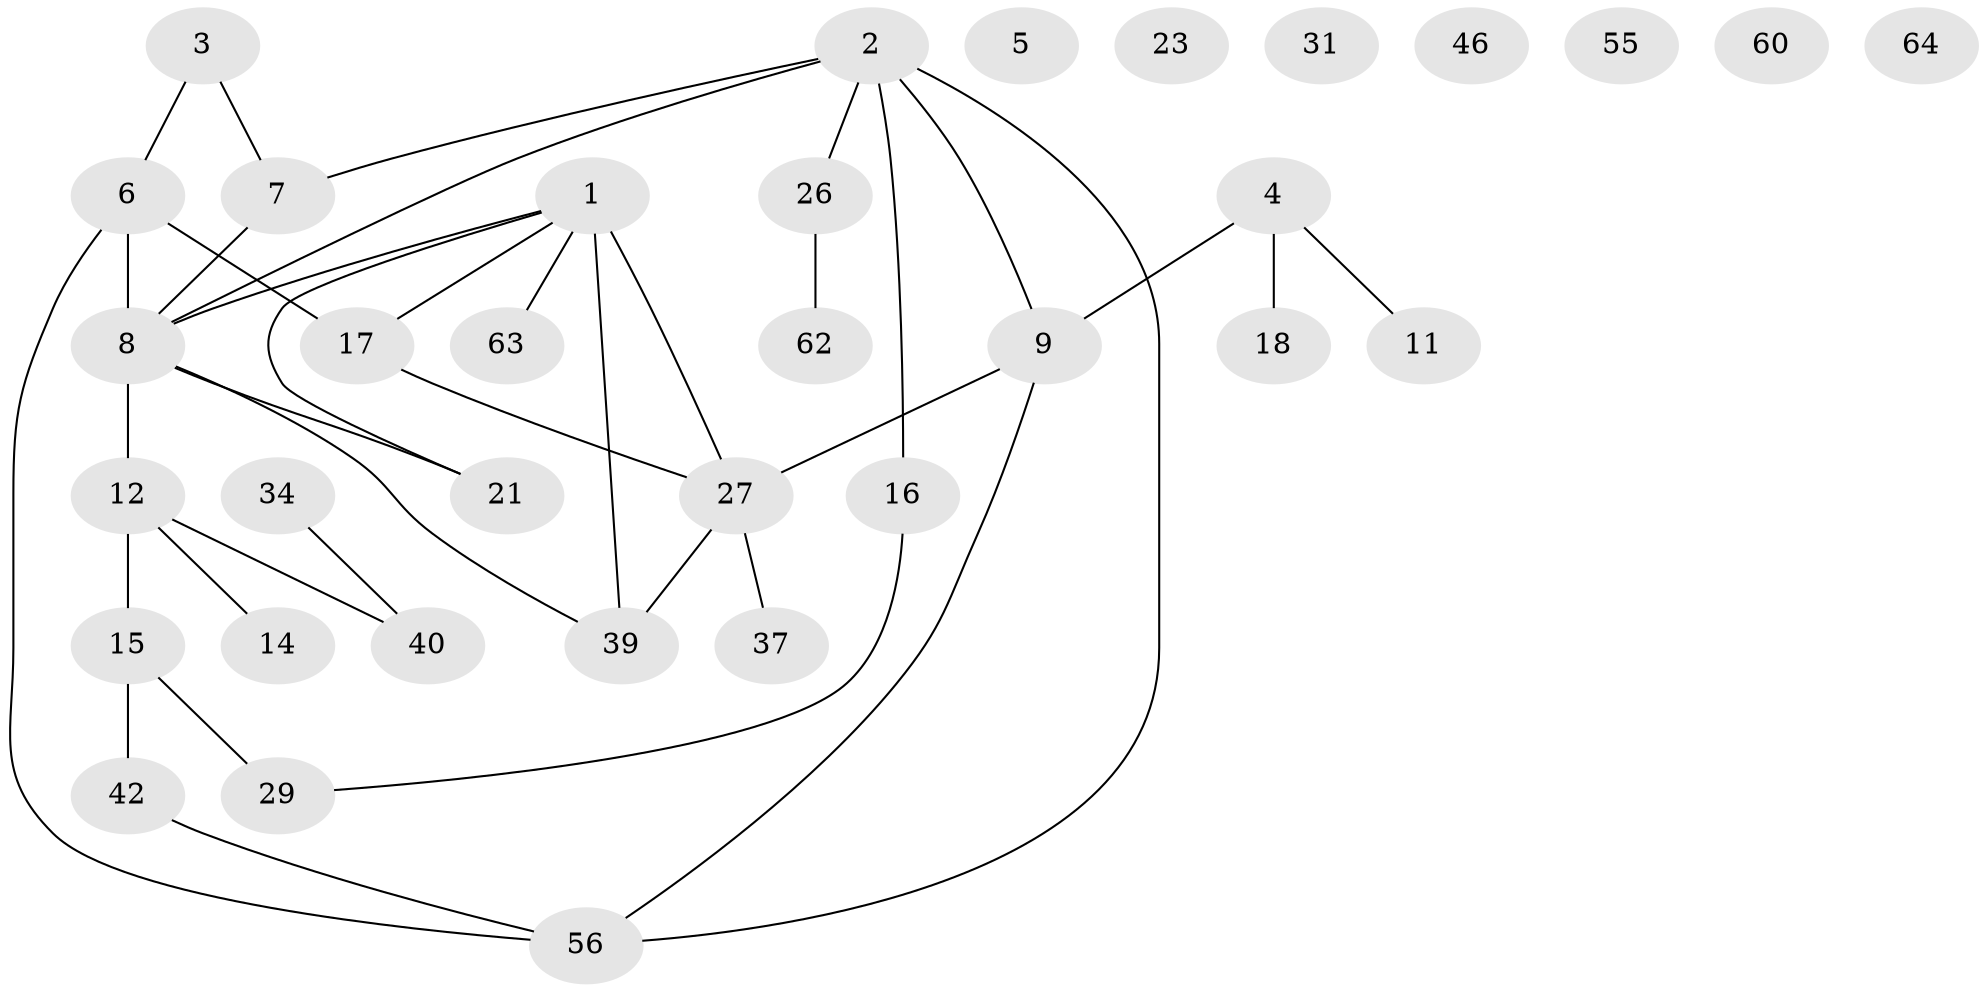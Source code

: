 // original degree distribution, {3: 0.17391304347826086, 1: 0.2608695652173913, 0: 0.08695652173913043, 2: 0.21739130434782608, 4: 0.18840579710144928, 5: 0.057971014492753624, 6: 0.014492753623188406}
// Generated by graph-tools (version 1.1) at 2025/13/03/09/25 04:13:14]
// undirected, 34 vertices, 38 edges
graph export_dot {
graph [start="1"]
  node [color=gray90,style=filled];
  1 [super="+48+28+13"];
  2 [super="+47+10"];
  3 [super="+19"];
  4 [super="+49"];
  5;
  6 [super="+43"];
  7 [super="+25"];
  8 [super="+24"];
  9 [super="+69"];
  11 [super="+41"];
  12 [super="+58+32"];
  14;
  15 [super="+20+50"];
  16 [super="+22"];
  17 [super="+30"];
  18;
  21;
  23;
  26;
  27 [super="+51+45+35"];
  29 [super="+36"];
  31;
  34;
  37;
  39 [super="+52"];
  40 [super="+44+61"];
  42;
  46;
  55 [super="+68"];
  56;
  60;
  62 [super="+67"];
  63;
  64;
  1 -- 27 [weight=3];
  1 -- 17;
  1 -- 63;
  1 -- 39;
  1 -- 8;
  1 -- 21;
  2 -- 7;
  2 -- 8;
  2 -- 9;
  2 -- 56;
  2 -- 16;
  2 -- 26;
  3 -- 6;
  3 -- 7;
  4 -- 9;
  4 -- 18;
  4 -- 11;
  6 -- 17;
  6 -- 8 [weight=2];
  6 -- 56;
  7 -- 8;
  8 -- 21;
  8 -- 12;
  8 -- 39;
  9 -- 27;
  9 -- 56;
  12 -- 14;
  12 -- 40;
  12 -- 15 [weight=2];
  15 -- 42;
  15 -- 29 [weight=2];
  16 -- 29;
  17 -- 27;
  26 -- 62;
  27 -- 37;
  27 -- 39;
  34 -- 40 [weight=2];
  42 -- 56;
}

